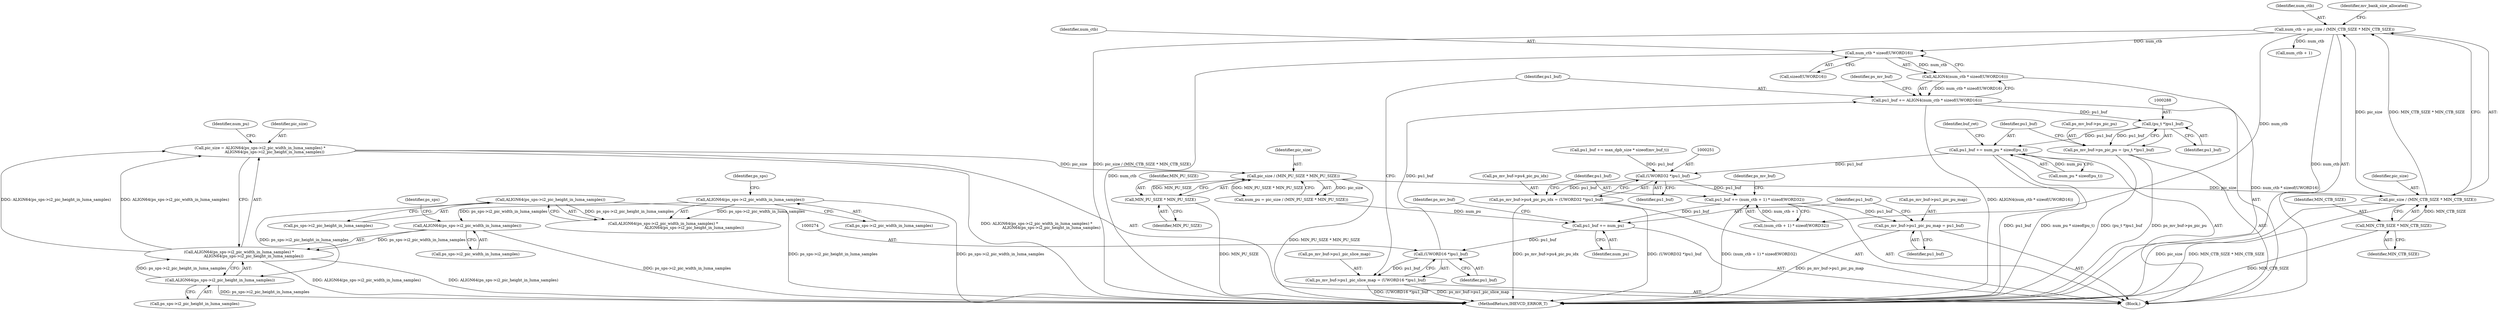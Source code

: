 digraph "0_Android_913d9e8d93d6b81bb8eac3fc2c1426651f5b259d_1@API" {
"1000279" [label="(Call,num_ctb * sizeof(UWORD16))"];
"1000222" [label="(Call,num_ctb = pic_size / (MIN_CTB_SIZE * MIN_CTB_SIZE))"];
"1000224" [label="(Call,pic_size / (MIN_CTB_SIZE * MIN_CTB_SIZE))"];
"1000217" [label="(Call,pic_size / (MIN_PU_SIZE * MIN_PU_SIZE))"];
"1000204" [label="(Call,pic_size = ALIGN64(ps_sps->i2_pic_width_in_luma_samples) *\n                        ALIGN64(ps_sps->i2_pic_height_in_luma_samples))"];
"1000206" [label="(Call,ALIGN64(ps_sps->i2_pic_width_in_luma_samples) *\n                        ALIGN64(ps_sps->i2_pic_height_in_luma_samples))"];
"1000207" [label="(Call,ALIGN64(ps_sps->i2_pic_width_in_luma_samples))"];
"1000182" [label="(Call,ALIGN64(ps_sps->i2_pic_width_in_luma_samples))"];
"1000211" [label="(Call,ALIGN64(ps_sps->i2_pic_height_in_luma_samples))"];
"1000186" [label="(Call,ALIGN64(ps_sps->i2_pic_height_in_luma_samples))"];
"1000219" [label="(Call,MIN_PU_SIZE * MIN_PU_SIZE)"];
"1000226" [label="(Call,MIN_CTB_SIZE * MIN_CTB_SIZE)"];
"1000278" [label="(Call,ALIGN4(num_ctb * sizeof(UWORD16)))"];
"1000276" [label="(Call,pu1_buf += ALIGN4(num_ctb * sizeof(UWORD16)))"];
"1000287" [label="(Call,(pu_t *)pu1_buf)"];
"1000283" [label="(Call,ps_mv_buf->ps_pic_pu = (pu_t *)pu1_buf)"];
"1000290" [label="(Call,pu1_buf += num_pu * sizeof(pu_t))"];
"1000250" [label="(Call,(UWORD32 *)pu1_buf)"];
"1000246" [label="(Call,ps_mv_buf->pu4_pic_pu_idx = (UWORD32 *)pu1_buf)"];
"1000253" [label="(Call,pu1_buf += (num_ctb + 1) * sizeof(WORD32))"];
"1000261" [label="(Call,ps_mv_buf->pu1_pic_pu_map = pu1_buf)"];
"1000266" [label="(Call,pu1_buf += num_pu)"];
"1000273" [label="(Call,(UWORD16 *)pu1_buf)"];
"1000269" [label="(Call,ps_mv_buf->pu1_pic_slice_map = (UWORD16 *)pu1_buf)"];
"1000204" [label="(Call,pic_size = ALIGN64(ps_sps->i2_pic_width_in_luma_samples) *\n                        ALIGN64(ps_sps->i2_pic_height_in_luma_samples))"];
"1000227" [label="(Identifier,MIN_CTB_SIZE)"];
"1000261" [label="(Call,ps_mv_buf->pu1_pic_pu_map = pu1_buf)"];
"1000283" [label="(Call,ps_mv_buf->ps_pic_pu = (pu_t *)pu1_buf)"];
"1000250" [label="(Call,(UWORD32 *)pu1_buf)"];
"1000252" [label="(Identifier,pu1_buf)"];
"1000289" [label="(Identifier,pu1_buf)"];
"1000265" [label="(Identifier,pu1_buf)"];
"1000211" [label="(Call,ALIGN64(ps_sps->i2_pic_height_in_luma_samples))"];
"1000253" [label="(Call,pu1_buf += (num_ctb + 1) * sizeof(WORD32))"];
"1000273" [label="(Call,(UWORD16 *)pu1_buf)"];
"1000291" [label="(Identifier,pu1_buf)"];
"1000268" [label="(Identifier,num_pu)"];
"1000219" [label="(Call,MIN_PU_SIZE * MIN_PU_SIZE)"];
"1000324" [label="(MethodReturn,IHEVCD_ERROR_T)"];
"1000213" [label="(Identifier,ps_sps)"];
"1000277" [label="(Identifier,pu1_buf)"];
"1000287" [label="(Call,(pu_t *)pu1_buf)"];
"1000208" [label="(Call,ps_sps->i2_pic_width_in_luma_samples)"];
"1000224" [label="(Call,pic_size / (MIN_CTB_SIZE * MIN_CTB_SIZE))"];
"1000254" [label="(Identifier,pu1_buf)"];
"1000276" [label="(Call,pu1_buf += ALIGN4(num_ctb * sizeof(UWORD16)))"];
"1000269" [label="(Call,ps_mv_buf->pu1_pic_slice_map = (UWORD16 *)pu1_buf)"];
"1000212" [label="(Call,ps_sps->i2_pic_height_in_luma_samples)"];
"1000157" [label="(Call,pu1_buf += max_dpb_size * sizeof(mv_buf_t))"];
"1000223" [label="(Identifier,num_ctb)"];
"1000218" [label="(Identifier,pic_size)"];
"1000292" [label="(Call,num_pu * sizeof(pu_t))"];
"1000266" [label="(Call,pu1_buf += num_pu)"];
"1000216" [label="(Identifier,num_pu)"];
"1000182" [label="(Call,ALIGN64(ps_sps->i2_pic_width_in_luma_samples))"];
"1000228" [label="(Identifier,MIN_CTB_SIZE)"];
"1000275" [label="(Identifier,pu1_buf)"];
"1000270" [label="(Call,ps_mv_buf->pu1_pic_slice_map)"];
"1000284" [label="(Call,ps_mv_buf->ps_pic_pu)"];
"1000255" [label="(Call,(num_ctb + 1) * sizeof(WORD32))"];
"1000186" [label="(Call,ALIGN64(ps_sps->i2_pic_height_in_luma_samples))"];
"1000262" [label="(Call,ps_mv_buf->pu1_pic_pu_map)"];
"1000297" [label="(Identifier,buf_ret)"];
"1000188" [label="(Identifier,ps_sps)"];
"1000221" [label="(Identifier,MIN_PU_SIZE)"];
"1000187" [label="(Call,ps_sps->i2_pic_height_in_luma_samples)"];
"1000278" [label="(Call,ALIGN4(num_ctb * sizeof(UWORD16)))"];
"1000247" [label="(Call,ps_mv_buf->pu4_pic_pu_idx)"];
"1000267" [label="(Identifier,pu1_buf)"];
"1000183" [label="(Call,ps_sps->i2_pic_width_in_luma_samples)"];
"1000263" [label="(Identifier,ps_mv_buf)"];
"1000222" [label="(Call,num_ctb = pic_size / (MIN_CTB_SIZE * MIN_CTB_SIZE))"];
"1000199" [label="(Block,)"];
"1000279" [label="(Call,num_ctb * sizeof(UWORD16))"];
"1000220" [label="(Identifier,MIN_PU_SIZE)"];
"1000256" [label="(Call,num_ctb + 1)"];
"1000271" [label="(Identifier,ps_mv_buf)"];
"1000226" [label="(Call,MIN_CTB_SIZE * MIN_CTB_SIZE)"];
"1000225" [label="(Identifier,pic_size)"];
"1000246" [label="(Call,ps_mv_buf->pu4_pic_pu_idx = (UWORD32 *)pu1_buf)"];
"1000230" [label="(Identifier,mv_bank_size_allocated)"];
"1000206" [label="(Call,ALIGN64(ps_sps->i2_pic_width_in_luma_samples) *\n                        ALIGN64(ps_sps->i2_pic_height_in_luma_samples))"];
"1000215" [label="(Call,num_pu = pic_size / (MIN_PU_SIZE * MIN_PU_SIZE))"];
"1000205" [label="(Identifier,pic_size)"];
"1000280" [label="(Identifier,num_ctb)"];
"1000281" [label="(Call,sizeof(UWORD16))"];
"1000285" [label="(Identifier,ps_mv_buf)"];
"1000290" [label="(Call,pu1_buf += num_pu * sizeof(pu_t))"];
"1000181" [label="(Call,ALIGN64(ps_sps->i2_pic_width_in_luma_samples) *\n                                                   ALIGN64(ps_sps->i2_pic_height_in_luma_samples))"];
"1000207" [label="(Call,ALIGN64(ps_sps->i2_pic_width_in_luma_samples))"];
"1000217" [label="(Call,pic_size / (MIN_PU_SIZE * MIN_PU_SIZE))"];
"1000279" -> "1000278"  [label="AST: "];
"1000279" -> "1000281"  [label="CFG: "];
"1000280" -> "1000279"  [label="AST: "];
"1000281" -> "1000279"  [label="AST: "];
"1000278" -> "1000279"  [label="CFG: "];
"1000279" -> "1000324"  [label="DDG: num_ctb"];
"1000279" -> "1000278"  [label="DDG: num_ctb"];
"1000222" -> "1000279"  [label="DDG: num_ctb"];
"1000222" -> "1000199"  [label="AST: "];
"1000222" -> "1000224"  [label="CFG: "];
"1000223" -> "1000222"  [label="AST: "];
"1000224" -> "1000222"  [label="AST: "];
"1000230" -> "1000222"  [label="CFG: "];
"1000222" -> "1000324"  [label="DDG: num_ctb"];
"1000222" -> "1000324"  [label="DDG: pic_size / (MIN_CTB_SIZE * MIN_CTB_SIZE)"];
"1000224" -> "1000222"  [label="DDG: pic_size"];
"1000224" -> "1000222"  [label="DDG: MIN_CTB_SIZE * MIN_CTB_SIZE"];
"1000222" -> "1000255"  [label="DDG: num_ctb"];
"1000222" -> "1000256"  [label="DDG: num_ctb"];
"1000224" -> "1000226"  [label="CFG: "];
"1000225" -> "1000224"  [label="AST: "];
"1000226" -> "1000224"  [label="AST: "];
"1000224" -> "1000324"  [label="DDG: pic_size"];
"1000224" -> "1000324"  [label="DDG: MIN_CTB_SIZE * MIN_CTB_SIZE"];
"1000217" -> "1000224"  [label="DDG: pic_size"];
"1000226" -> "1000224"  [label="DDG: MIN_CTB_SIZE"];
"1000217" -> "1000215"  [label="AST: "];
"1000217" -> "1000219"  [label="CFG: "];
"1000218" -> "1000217"  [label="AST: "];
"1000219" -> "1000217"  [label="AST: "];
"1000215" -> "1000217"  [label="CFG: "];
"1000217" -> "1000324"  [label="DDG: MIN_PU_SIZE * MIN_PU_SIZE"];
"1000217" -> "1000215"  [label="DDG: pic_size"];
"1000217" -> "1000215"  [label="DDG: MIN_PU_SIZE * MIN_PU_SIZE"];
"1000204" -> "1000217"  [label="DDG: pic_size"];
"1000219" -> "1000217"  [label="DDG: MIN_PU_SIZE"];
"1000204" -> "1000199"  [label="AST: "];
"1000204" -> "1000206"  [label="CFG: "];
"1000205" -> "1000204"  [label="AST: "];
"1000206" -> "1000204"  [label="AST: "];
"1000216" -> "1000204"  [label="CFG: "];
"1000204" -> "1000324"  [label="DDG: ALIGN64(ps_sps->i2_pic_width_in_luma_samples) *\n                        ALIGN64(ps_sps->i2_pic_height_in_luma_samples)"];
"1000206" -> "1000204"  [label="DDG: ALIGN64(ps_sps->i2_pic_width_in_luma_samples)"];
"1000206" -> "1000204"  [label="DDG: ALIGN64(ps_sps->i2_pic_height_in_luma_samples)"];
"1000206" -> "1000211"  [label="CFG: "];
"1000207" -> "1000206"  [label="AST: "];
"1000211" -> "1000206"  [label="AST: "];
"1000206" -> "1000324"  [label="DDG: ALIGN64(ps_sps->i2_pic_width_in_luma_samples)"];
"1000206" -> "1000324"  [label="DDG: ALIGN64(ps_sps->i2_pic_height_in_luma_samples)"];
"1000207" -> "1000206"  [label="DDG: ps_sps->i2_pic_width_in_luma_samples"];
"1000211" -> "1000206"  [label="DDG: ps_sps->i2_pic_height_in_luma_samples"];
"1000207" -> "1000208"  [label="CFG: "];
"1000208" -> "1000207"  [label="AST: "];
"1000213" -> "1000207"  [label="CFG: "];
"1000207" -> "1000324"  [label="DDG: ps_sps->i2_pic_width_in_luma_samples"];
"1000182" -> "1000207"  [label="DDG: ps_sps->i2_pic_width_in_luma_samples"];
"1000182" -> "1000181"  [label="AST: "];
"1000182" -> "1000183"  [label="CFG: "];
"1000183" -> "1000182"  [label="AST: "];
"1000188" -> "1000182"  [label="CFG: "];
"1000182" -> "1000324"  [label="DDG: ps_sps->i2_pic_width_in_luma_samples"];
"1000182" -> "1000181"  [label="DDG: ps_sps->i2_pic_width_in_luma_samples"];
"1000211" -> "1000212"  [label="CFG: "];
"1000212" -> "1000211"  [label="AST: "];
"1000211" -> "1000324"  [label="DDG: ps_sps->i2_pic_height_in_luma_samples"];
"1000186" -> "1000211"  [label="DDG: ps_sps->i2_pic_height_in_luma_samples"];
"1000186" -> "1000181"  [label="AST: "];
"1000186" -> "1000187"  [label="CFG: "];
"1000187" -> "1000186"  [label="AST: "];
"1000181" -> "1000186"  [label="CFG: "];
"1000186" -> "1000324"  [label="DDG: ps_sps->i2_pic_height_in_luma_samples"];
"1000186" -> "1000181"  [label="DDG: ps_sps->i2_pic_height_in_luma_samples"];
"1000219" -> "1000221"  [label="CFG: "];
"1000220" -> "1000219"  [label="AST: "];
"1000221" -> "1000219"  [label="AST: "];
"1000219" -> "1000324"  [label="DDG: MIN_PU_SIZE"];
"1000226" -> "1000228"  [label="CFG: "];
"1000227" -> "1000226"  [label="AST: "];
"1000228" -> "1000226"  [label="AST: "];
"1000226" -> "1000324"  [label="DDG: MIN_CTB_SIZE"];
"1000278" -> "1000276"  [label="AST: "];
"1000276" -> "1000278"  [label="CFG: "];
"1000278" -> "1000324"  [label="DDG: num_ctb * sizeof(UWORD16)"];
"1000278" -> "1000276"  [label="DDG: num_ctb * sizeof(UWORD16)"];
"1000276" -> "1000199"  [label="AST: "];
"1000277" -> "1000276"  [label="AST: "];
"1000285" -> "1000276"  [label="CFG: "];
"1000276" -> "1000324"  [label="DDG: ALIGN4(num_ctb * sizeof(UWORD16))"];
"1000273" -> "1000276"  [label="DDG: pu1_buf"];
"1000276" -> "1000287"  [label="DDG: pu1_buf"];
"1000287" -> "1000283"  [label="AST: "];
"1000287" -> "1000289"  [label="CFG: "];
"1000288" -> "1000287"  [label="AST: "];
"1000289" -> "1000287"  [label="AST: "];
"1000283" -> "1000287"  [label="CFG: "];
"1000287" -> "1000283"  [label="DDG: pu1_buf"];
"1000287" -> "1000290"  [label="DDG: pu1_buf"];
"1000283" -> "1000199"  [label="AST: "];
"1000284" -> "1000283"  [label="AST: "];
"1000291" -> "1000283"  [label="CFG: "];
"1000283" -> "1000324"  [label="DDG: ps_mv_buf->ps_pic_pu"];
"1000283" -> "1000324"  [label="DDG: (pu_t *)pu1_buf"];
"1000290" -> "1000199"  [label="AST: "];
"1000290" -> "1000292"  [label="CFG: "];
"1000291" -> "1000290"  [label="AST: "];
"1000292" -> "1000290"  [label="AST: "];
"1000297" -> "1000290"  [label="CFG: "];
"1000290" -> "1000324"  [label="DDG: pu1_buf"];
"1000290" -> "1000324"  [label="DDG: num_pu * sizeof(pu_t)"];
"1000290" -> "1000250"  [label="DDG: pu1_buf"];
"1000292" -> "1000290"  [label="DDG: num_pu"];
"1000250" -> "1000246"  [label="AST: "];
"1000250" -> "1000252"  [label="CFG: "];
"1000251" -> "1000250"  [label="AST: "];
"1000252" -> "1000250"  [label="AST: "];
"1000246" -> "1000250"  [label="CFG: "];
"1000250" -> "1000246"  [label="DDG: pu1_buf"];
"1000157" -> "1000250"  [label="DDG: pu1_buf"];
"1000250" -> "1000253"  [label="DDG: pu1_buf"];
"1000246" -> "1000199"  [label="AST: "];
"1000247" -> "1000246"  [label="AST: "];
"1000254" -> "1000246"  [label="CFG: "];
"1000246" -> "1000324"  [label="DDG: (UWORD32 *)pu1_buf"];
"1000246" -> "1000324"  [label="DDG: ps_mv_buf->pu4_pic_pu_idx"];
"1000253" -> "1000199"  [label="AST: "];
"1000253" -> "1000255"  [label="CFG: "];
"1000254" -> "1000253"  [label="AST: "];
"1000255" -> "1000253"  [label="AST: "];
"1000263" -> "1000253"  [label="CFG: "];
"1000253" -> "1000324"  [label="DDG: (num_ctb + 1) * sizeof(WORD32)"];
"1000255" -> "1000253"  [label="DDG: num_ctb + 1"];
"1000253" -> "1000261"  [label="DDG: pu1_buf"];
"1000253" -> "1000266"  [label="DDG: pu1_buf"];
"1000261" -> "1000199"  [label="AST: "];
"1000261" -> "1000265"  [label="CFG: "];
"1000262" -> "1000261"  [label="AST: "];
"1000265" -> "1000261"  [label="AST: "];
"1000267" -> "1000261"  [label="CFG: "];
"1000261" -> "1000324"  [label="DDG: ps_mv_buf->pu1_pic_pu_map"];
"1000266" -> "1000199"  [label="AST: "];
"1000266" -> "1000268"  [label="CFG: "];
"1000267" -> "1000266"  [label="AST: "];
"1000268" -> "1000266"  [label="AST: "];
"1000271" -> "1000266"  [label="CFG: "];
"1000215" -> "1000266"  [label="DDG: num_pu"];
"1000266" -> "1000273"  [label="DDG: pu1_buf"];
"1000273" -> "1000269"  [label="AST: "];
"1000273" -> "1000275"  [label="CFG: "];
"1000274" -> "1000273"  [label="AST: "];
"1000275" -> "1000273"  [label="AST: "];
"1000269" -> "1000273"  [label="CFG: "];
"1000273" -> "1000269"  [label="DDG: pu1_buf"];
"1000269" -> "1000199"  [label="AST: "];
"1000270" -> "1000269"  [label="AST: "];
"1000277" -> "1000269"  [label="CFG: "];
"1000269" -> "1000324"  [label="DDG: (UWORD16 *)pu1_buf"];
"1000269" -> "1000324"  [label="DDG: ps_mv_buf->pu1_pic_slice_map"];
}
